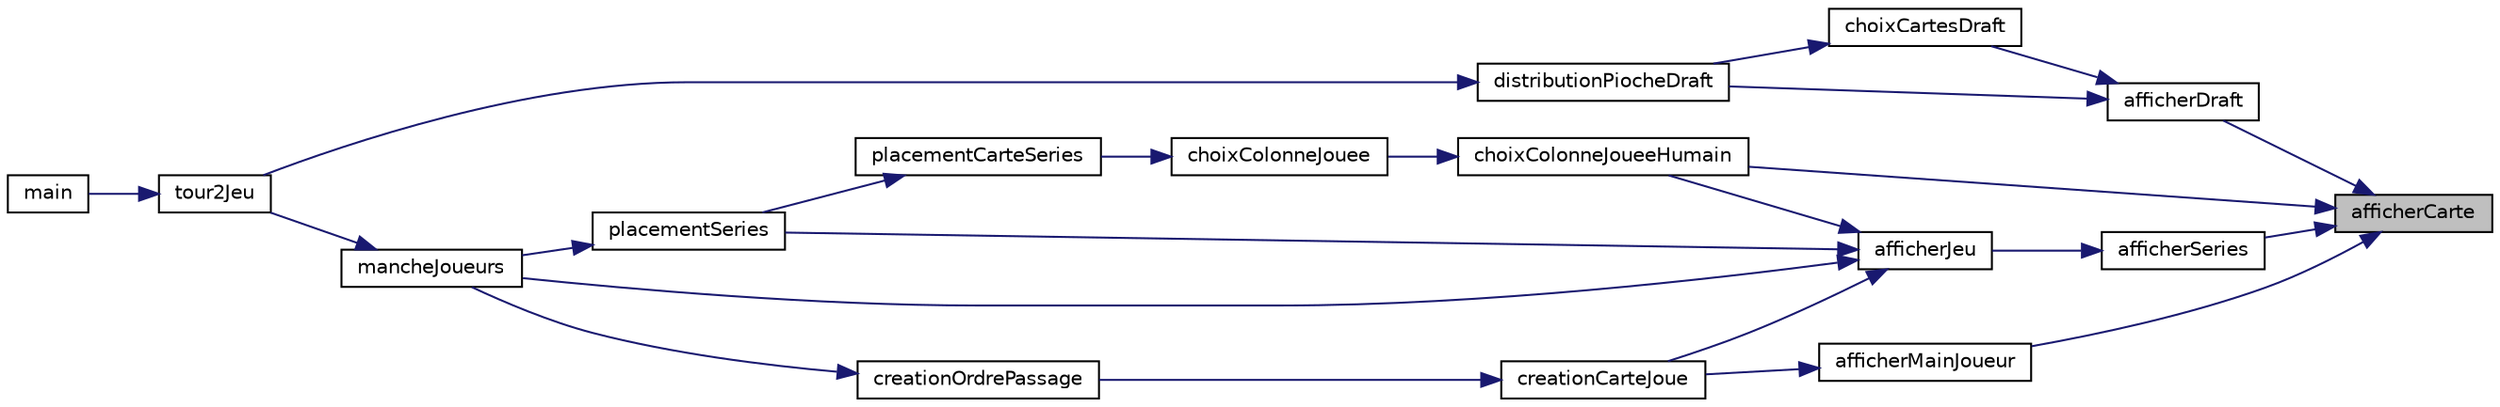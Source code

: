 digraph "afficherCarte"
{
 // INTERACTIVE_SVG=YES
 // LATEX_PDF_SIZE
  edge [fontname="Helvetica",fontsize="10",labelfontname="Helvetica",labelfontsize="10"];
  node [fontname="Helvetica",fontsize="10",shape=record];
  rankdir="RL";
  Node1 [label="afficherCarte",height=0.2,width=0.4,color="black", fillcolor="grey75", style="filled", fontcolor="black",tooltip="Affiche une carte de manière différente en fonction de son état."];
  Node1 -> Node2 [dir="back",color="midnightblue",fontsize="10",style="solid",fontname="Helvetica"];
  Node2 [label="afficherDraft",height=0.2,width=0.4,color="black", fillcolor="white", style="filled",URL="$affichage_8c.html#ac7dc6bb5784e962284aa1535b0e417cd",tooltip="Affiche la totalité des cartes de la pioche."];
  Node2 -> Node3 [dir="back",color="midnightblue",fontsize="10",style="solid",fontname="Helvetica"];
  Node3 [label="choixCartesDraft",height=0.2,width=0.4,color="black", fillcolor="white", style="filled",URL="$creation_8c.html#af74d34f4d0047ef863ec31deb9b22d1f",tooltip="Fait choisir aux joueurs leurs 10 cartes, une par une, parmi la pioche."];
  Node3 -> Node4 [dir="back",color="midnightblue",fontsize="10",style="solid",fontname="Helvetica"];
  Node4 [label="distributionPiocheDraft",height=0.2,width=0.4,color="black", fillcolor="white", style="filled",URL="$jeu_8c.html#ad4e518ad53e71965295fc37cf207e77e",tooltip="Constitue les mains de tous les joueurs et les séries."];
  Node4 -> Node5 [dir="back",color="midnightblue",fontsize="10",style="solid",fontname="Helvetica"];
  Node5 [label="tour2Jeu",height=0.2,width=0.4,color="black", fillcolor="white", style="filled",URL="$jeu_8c.html#af93d3121afa95f7a3e7d318fa364f568",tooltip=": Lance le jeu et fait une boucle tant que le jeu n'est pas fini"];
  Node5 -> Node6 [dir="back",color="midnightblue",fontsize="10",style="solid",fontname="Helvetica"];
  Node6 [label="main",height=0.2,width=0.4,color="black", fillcolor="white", style="filled",URL="$main_8c.html#ac4c0f8a8146b128f1b8f920e3a9c3b1e",tooltip=" "];
  Node2 -> Node4 [dir="back",color="midnightblue",fontsize="10",style="solid",fontname="Helvetica"];
  Node1 -> Node7 [dir="back",color="midnightblue",fontsize="10",style="solid",fontname="Helvetica"];
  Node7 [label="afficherMainJoueur",height=0.2,width=0.4,color="black", fillcolor="white", style="filled",URL="$affichage_8c.html#ae3df89922f48698b8a6c979aa7384d23",tooltip=": Permet d'afficher la main du joueur"];
  Node7 -> Node8 [dir="back",color="midnightblue",fontsize="10",style="solid",fontname="Helvetica"];
  Node8 [label="creationCarteJoue",height=0.2,width=0.4,color="black", fillcolor="white", style="filled",URL="$creation_8c.html#a6e4331abce43c1b9a445b40f7a176d60",tooltip=": Permet selon le type(bot/humain) de joueur d'attribuer une carte Jouée"];
  Node8 -> Node9 [dir="back",color="midnightblue",fontsize="10",style="solid",fontname="Helvetica"];
  Node9 [label="creationOrdrePassage",height=0.2,width=0.4,color="black", fillcolor="white", style="filled",URL="$creation_8c.html#aff378f4aefd1cab6793ed7c4e0d2b81f",tooltip=": Permet selon la création d'un tableau de joueur OrdrePassage selon sa carte jouée"];
  Node9 -> Node10 [dir="back",color="midnightblue",fontsize="10",style="solid",fontname="Helvetica"];
  Node10 [label="mancheJoueurs",height=0.2,width=0.4,color="black", fillcolor="white", style="filled",URL="$jeu_8c.html#aafc3c4b5272c83bfd800c4c647debf17",tooltip=": Lance une manche de 10 tours tant que personne atteint le seuil de tête de boeuf"];
  Node10 -> Node5 [dir="back",color="midnightblue",fontsize="10",style="solid",fontname="Helvetica"];
  Node1 -> Node11 [dir="back",color="midnightblue",fontsize="10",style="solid",fontname="Helvetica"];
  Node11 [label="afficherSeries",height=0.2,width=0.4,color="black", fillcolor="white", style="filled",URL="$affichage_8c.html#a8649ef826466c9bdf91bd3d2478e2f93",tooltip=": Permet d'afficher toute les series"];
  Node11 -> Node12 [dir="back",color="midnightblue",fontsize="10",style="solid",fontname="Helvetica"];
  Node12 [label="afficherJeu",height=0.2,width=0.4,color="black", fillcolor="white", style="filled",URL="$affichage_8c.html#ad8ae09f714faa41165f30307ae3c7cae",tooltip=": Permet d'afficher le jeu"];
  Node12 -> Node13 [dir="back",color="midnightblue",fontsize="10",style="solid",fontname="Helvetica"];
  Node13 [label="choixColonneJoueeHumain",height=0.2,width=0.4,color="black", fillcolor="white", style="filled",URL="$jeu_8c.html#adbe454c3f60f9360493e35fdcc1b4400",tooltip=": Permet de choisir la colonne de l'humain"];
  Node13 -> Node14 [dir="back",color="midnightblue",fontsize="10",style="solid",fontname="Helvetica"];
  Node14 [label="choixColonneJouee",height=0.2,width=0.4,color="black", fillcolor="white", style="filled",URL="$jeu_8c.html#a0399f7d61a0eb8a0375456b9e0c84e08",tooltip=": Permet de choisir la colonne selon le type du joueur (humain/bot)"];
  Node14 -> Node15 [dir="back",color="midnightblue",fontsize="10",style="solid",fontname="Helvetica"];
  Node15 [label="placementCarteSeries",height=0.2,width=0.4,color="black", fillcolor="white", style="filled",URL="$jeu_8c.html#affe4632aaedf3a884546d531c9b8af50",tooltip=": Permet de placer la carte selon les séries"];
  Node15 -> Node16 [dir="back",color="midnightblue",fontsize="10",style="solid",fontname="Helvetica"];
  Node16 [label="placementSeries",height=0.2,width=0.4,color="black", fillcolor="white", style="filled",URL="$jeu_8c.html#ac9b1f21935d93846fec6a5e4c3df025b",tooltip=": La procédure récupère l'écart supérieu le plus petit et si la carte jouée est inférieure aux séries"];
  Node16 -> Node10 [dir="back",color="midnightblue",fontsize="10",style="solid",fontname="Helvetica"];
  Node12 -> Node8 [dir="back",color="midnightblue",fontsize="10",style="solid",fontname="Helvetica"];
  Node12 -> Node10 [dir="back",color="midnightblue",fontsize="10",style="solid",fontname="Helvetica"];
  Node12 -> Node16 [dir="back",color="midnightblue",fontsize="10",style="solid",fontname="Helvetica"];
  Node1 -> Node13 [dir="back",color="midnightblue",fontsize="10",style="solid",fontname="Helvetica"];
}

